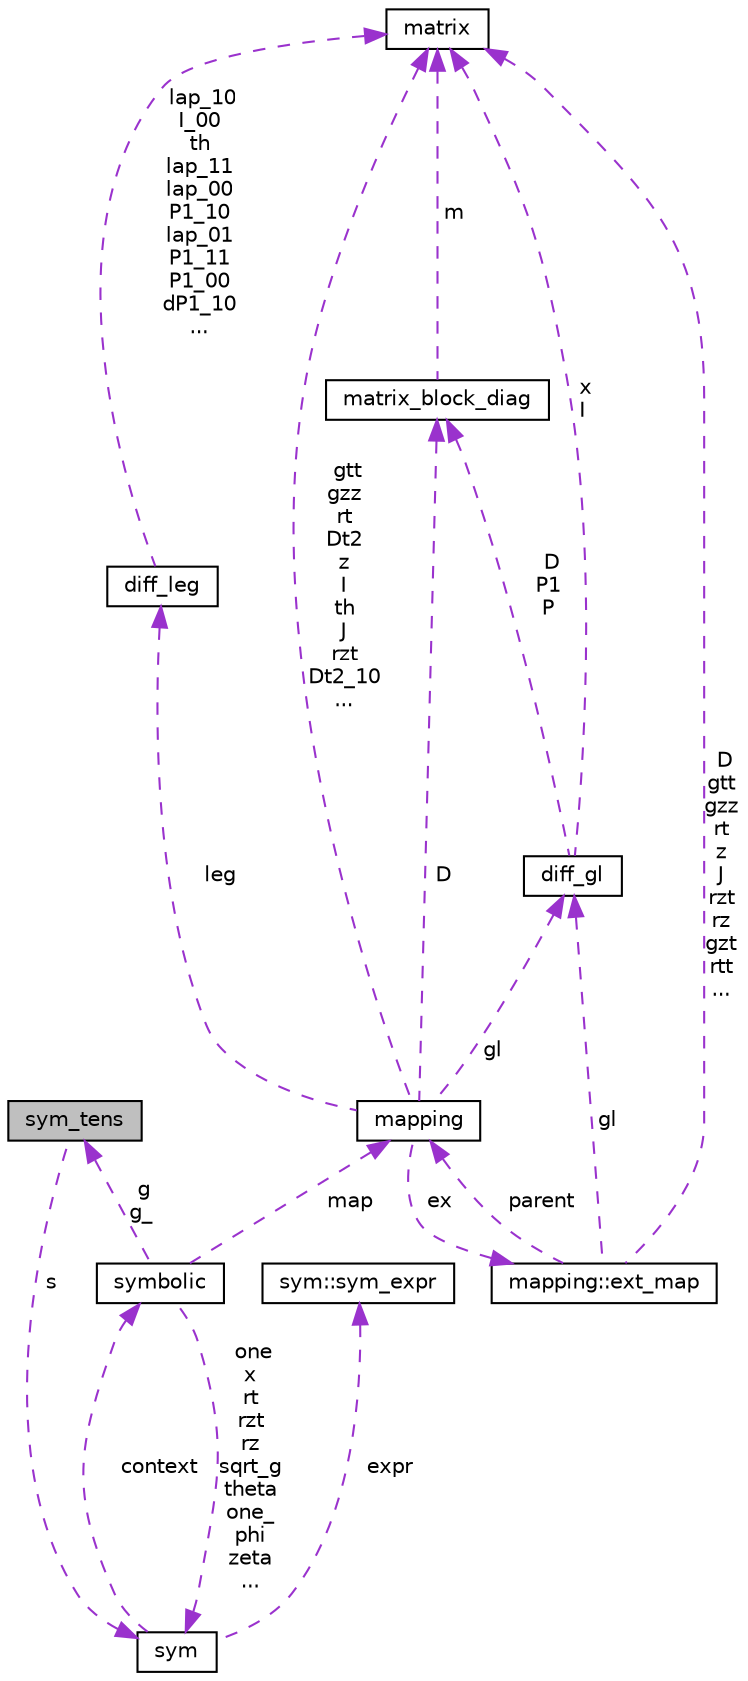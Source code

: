 digraph "sym_tens"
{
  edge [fontname="Helvetica",fontsize="10",labelfontname="Helvetica",labelfontsize="10"];
  node [fontname="Helvetica",fontsize="10",shape=record];
  Node1 [label="sym_tens",height=0.2,width=0.4,color="black", fillcolor="grey75", style="filled" fontcolor="black"];
  Node2 -> Node1 [dir="back",color="darkorchid3",fontsize="10",style="dashed",label=" s" ,fontname="Helvetica"];
  Node2 [label="sym",height=0.2,width=0.4,color="black", fillcolor="white", style="filled",URL="$classsym.html"];
  Node3 -> Node2 [dir="back",color="darkorchid3",fontsize="10",style="dashed",label=" context" ,fontname="Helvetica"];
  Node3 [label="symbolic",height=0.2,width=0.4,color="black", fillcolor="white", style="filled",URL="$classsymbolic.html"];
  Node2 -> Node3 [dir="back",color="darkorchid3",fontsize="10",style="dashed",label=" one\nx\nrt\nrzt\nrz\nsqrt_g\ntheta\none_\nphi\nzeta\n..." ,fontname="Helvetica"];
  Node1 -> Node3 [dir="back",color="darkorchid3",fontsize="10",style="dashed",label=" g\ng_" ,fontname="Helvetica"];
  Node4 -> Node3 [dir="back",color="darkorchid3",fontsize="10",style="dashed",label=" map" ,fontname="Helvetica"];
  Node4 [label="mapping",height=0.2,width=0.4,color="black", fillcolor="white", style="filled",URL="$classmapping.html"];
  Node5 -> Node4 [dir="back",color="darkorchid3",fontsize="10",style="dashed",label=" ex" ,fontname="Helvetica"];
  Node5 [label="mapping::ext_map",height=0.2,width=0.4,color="black", fillcolor="white", style="filled",URL="$classmapping_1_1ext__map.html"];
  Node6 -> Node5 [dir="back",color="darkorchid3",fontsize="10",style="dashed",label=" gl" ,fontname="Helvetica"];
  Node6 [label="diff_gl",height=0.2,width=0.4,color="black", fillcolor="white", style="filled",URL="$classdiff__gl.html",tooltip="The diff_gl class implements the Gauss-Lobatto (or more properly Gauss-Lobatto-Chebyshev) collocation..."];
  Node7 -> Node6 [dir="back",color="darkorchid3",fontsize="10",style="dashed",label=" x\nI" ,fontname="Helvetica"];
  Node7 [label="matrix",height=0.2,width=0.4,color="black", fillcolor="white", style="filled",URL="$classmatrix.html",tooltip="The matrix class is used to facilitate the work with regular dense matrices. "];
  Node8 -> Node6 [dir="back",color="darkorchid3",fontsize="10",style="dashed",label=" D\nP1\nP" ,fontname="Helvetica"];
  Node8 [label="matrix_block_diag",height=0.2,width=0.4,color="black", fillcolor="white", style="filled",URL="$classmatrix__block__diag.html",tooltip="The matrix_block_diag class is used to store block diagonal matrices. "];
  Node7 -> Node8 [dir="back",color="darkorchid3",fontsize="10",style="dashed",label=" m" ,fontname="Helvetica"];
  Node7 -> Node5 [dir="back",color="darkorchid3",fontsize="10",style="dashed",label=" D\ngtt\ngzz\nrt\nz\nJ\nrzt\nrz\ngzt\nrtt\n..." ,fontname="Helvetica"];
  Node4 -> Node5 [dir="back",color="darkorchid3",fontsize="10",style="dashed",label=" parent" ,fontname="Helvetica"];
  Node6 -> Node4 [dir="back",color="darkorchid3",fontsize="10",style="dashed",label=" gl" ,fontname="Helvetica"];
  Node7 -> Node4 [dir="back",color="darkorchid3",fontsize="10",style="dashed",label=" gtt\ngzz\nrt\nDt2\nz\nI\nth\nJ\nrzt\nDt2_10\n..." ,fontname="Helvetica"];
  Node9 -> Node4 [dir="back",color="darkorchid3",fontsize="10",style="dashed",label=" leg" ,fontname="Helvetica"];
  Node9 [label="diff_leg",height=0.2,width=0.4,color="black", fillcolor="white", style="filled",URL="$classdiff__leg.html",tooltip="The diff_leg class implements Legendre numerical differentiation. "];
  Node7 -> Node9 [dir="back",color="darkorchid3",fontsize="10",style="dashed",label=" lap_10\nI_00\nth\nlap_11\nlap_00\nP1_10\nlap_01\nP1_11\nP1_00\ndP1_10\n..." ,fontname="Helvetica"];
  Node8 -> Node4 [dir="back",color="darkorchid3",fontsize="10",style="dashed",label=" D" ,fontname="Helvetica"];
  Node10 -> Node2 [dir="back",color="darkorchid3",fontsize="10",style="dashed",label=" expr" ,fontname="Helvetica"];
  Node10 [label="sym::sym_expr",height=0.2,width=0.4,color="black", fillcolor="white", style="filled",URL="$classsym_1_1sym__expr.html"];
}
